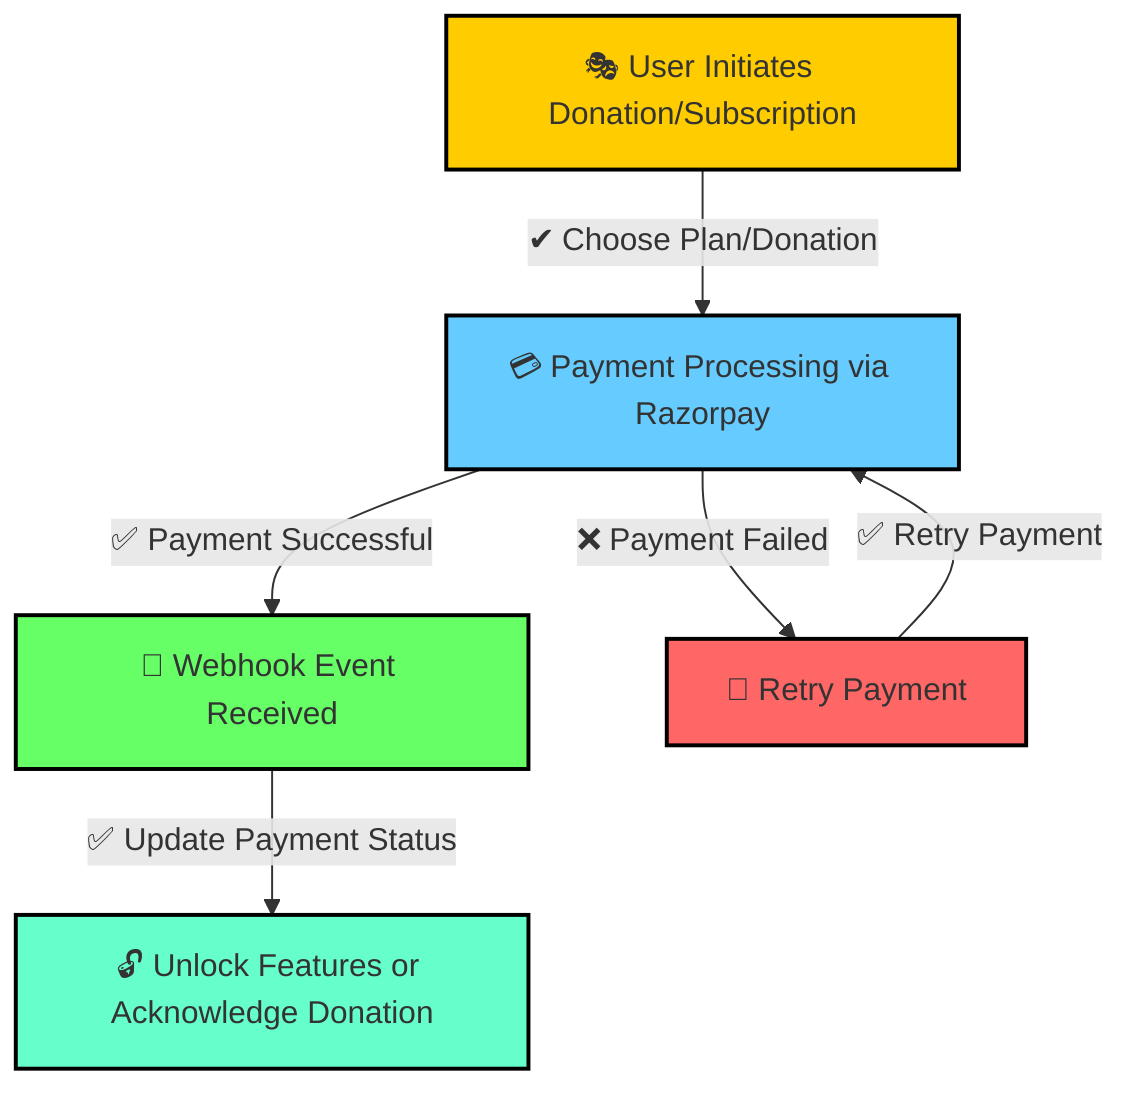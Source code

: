 graph TD;
  A[🎭 User Initiates Donation/Subscription] -->|✔ Choose Plan/Donation| B[💳 Payment Processing via Razorpay];
  B -->|✅ Payment Successful| C[📲 Webhook Event Received];
  B -->|❌ Payment Failed| D[🔁 Retry Payment];
  C -->|✅ Update Payment Status| E[🔓 Unlock Features or Acknowledge Donation];
  D -->|✅ Retry Payment| B;
  
  style A fill:#ffcc00,stroke:#000,stroke-width:2px;
  style B fill:#66ccff,stroke:#000,stroke-width:2px;
  style C fill:#66ff66,stroke:#000,stroke-width:2px;
  style D fill:#ff6666,stroke:#000,stroke-width:2px;
  style E fill:#66ffcc,stroke:#000,stroke-width:2px;
  
  classDef smooth fill:#f9f9f9,stroke:#aaa,stroke-width:1px;
  class A,B,C,D,E smooth;